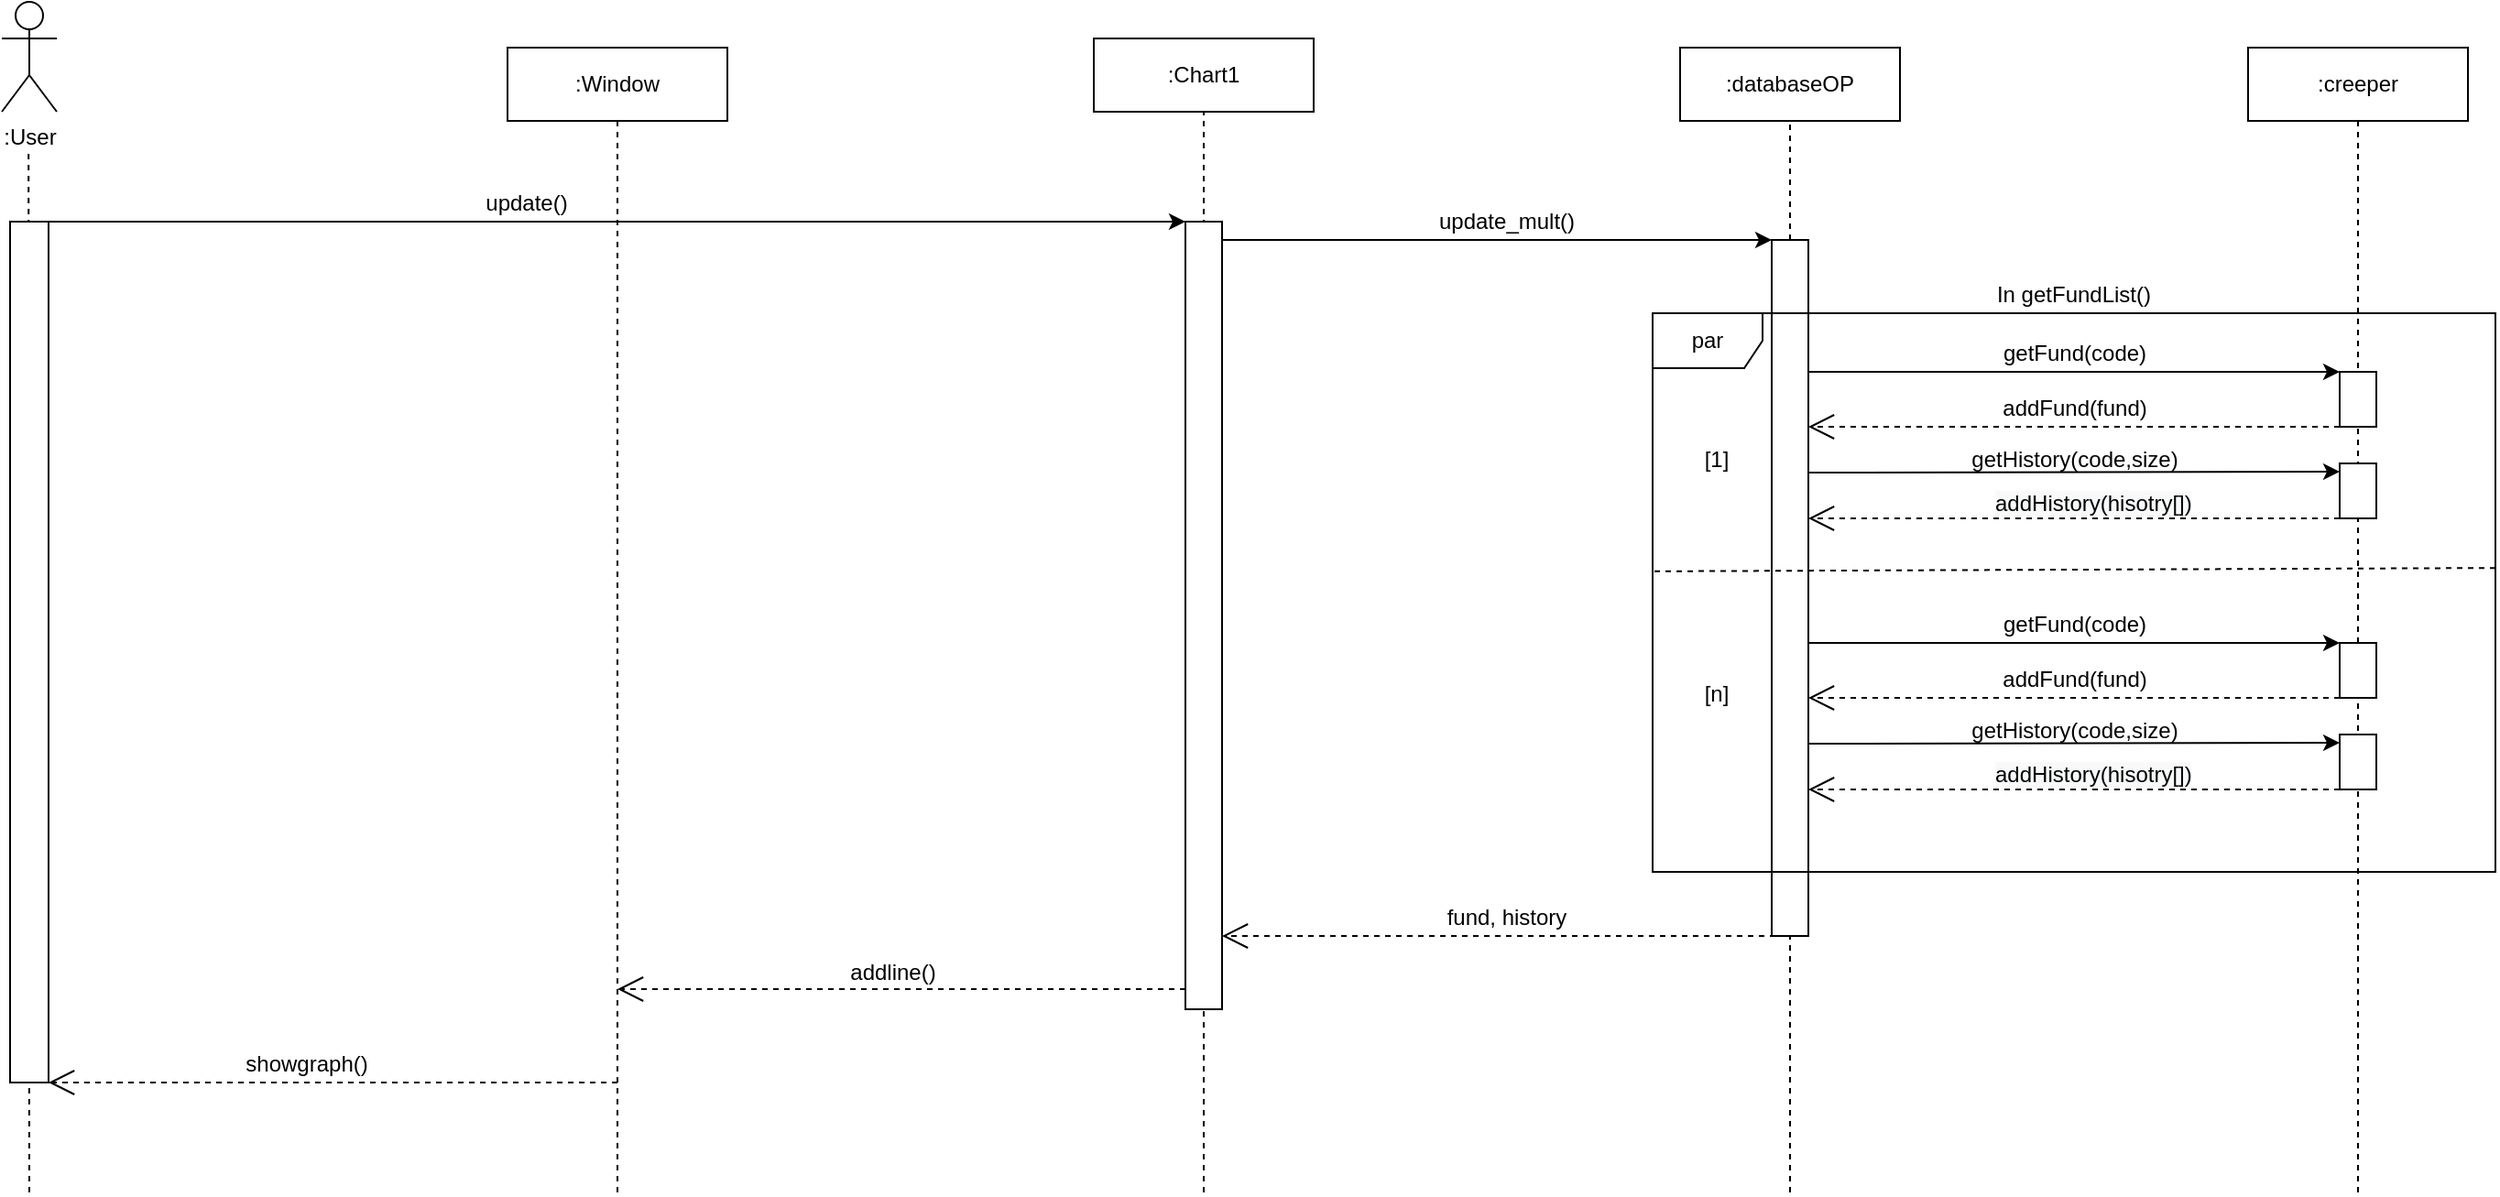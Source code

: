 <mxfile version="14.6.13" type="device"><diagram id="KZDOPT4EW0yqYYVbP570" name="第 1 页"><mxGraphModel dx="2013" dy="822" grid="1" gridSize="10" guides="1" tooltips="1" connect="1" arrows="1" fold="1" page="1" pageScale="1" pageWidth="827" pageHeight="1169" math="0" shadow="0"><root><mxCell id="0"/><mxCell id="1" parent="0"/><mxCell id="ini1Az6Pt6_Z53DdOIGX-115" value="" style="rounded=0;whiteSpace=wrap;html=1;" vertex="1" parent="1"><mxGeometry x="830" y="240" width="20" height="380" as="geometry"/></mxCell><mxCell id="ini1Az6Pt6_Z53DdOIGX-46" value=":User" style="shape=umlActor;verticalLabelPosition=bottom;verticalAlign=top;html=1;outlineConnect=0;" vertex="1" parent="1"><mxGeometry x="-136" y="110" width="30" height="60" as="geometry"/></mxCell><mxCell id="ini1Az6Pt6_Z53DdOIGX-47" value="" style="endArrow=none;dashed=1;html=1;entryX=0.5;entryY=1;entryDx=0;entryDy=0;" edge="1" parent="1" target="ini1Az6Pt6_Z53DdOIGX-57"><mxGeometry width="50" height="50" relative="1" as="geometry"><mxPoint x="200" y="760" as="sourcePoint"/><mxPoint x="200.5" y="200" as="targetPoint"/></mxGeometry></mxCell><mxCell id="ini1Az6Pt6_Z53DdOIGX-48" value=":Chart1" style="rounded=0;whiteSpace=wrap;html=1;" vertex="1" parent="1"><mxGeometry x="460" y="130" width="120" height="40" as="geometry"/></mxCell><mxCell id="ini1Az6Pt6_Z53DdOIGX-49" value="" style="endArrow=none;dashed=1;html=1;entryX=0.5;entryY=1;entryDx=0;entryDy=0;" edge="1" parent="1" target="ini1Az6Pt6_Z53DdOIGX-48"><mxGeometry width="50" height="50" relative="1" as="geometry"><mxPoint x="520" y="760" as="sourcePoint"/><mxPoint x="520" y="190" as="targetPoint"/></mxGeometry></mxCell><mxCell id="ini1Az6Pt6_Z53DdOIGX-50" value="" style="endArrow=classic;html=1;entryX=0;entryY=0;entryDx=0;entryDy=0;" edge="1" parent="1" target="ini1Az6Pt6_Z53DdOIGX-61"><mxGeometry width="50" height="50" relative="1" as="geometry"><mxPoint x="-120" y="230" as="sourcePoint"/><mxPoint x="520" y="230" as="targetPoint"/></mxGeometry></mxCell><mxCell id="ini1Az6Pt6_Z53DdOIGX-51" value="update()" style="text;html=1;align=center;verticalAlign=middle;resizable=0;points=[];autosize=1;strokeColor=none;" vertex="1" parent="1"><mxGeometry x="120" y="210" width="60" height="20" as="geometry"/></mxCell><mxCell id="ini1Az6Pt6_Z53DdOIGX-52" value="" style="endArrow=open;endFill=1;endSize=12;html=1;fontSize=20;dashed=1;" edge="1" parent="1"><mxGeometry width="160" relative="1" as="geometry"><mxPoint x="510" y="649" as="sourcePoint"/><mxPoint x="200" y="649" as="targetPoint"/></mxGeometry></mxCell><mxCell id="ini1Az6Pt6_Z53DdOIGX-53" value="addline()" style="text;html=1;align=center;verticalAlign=middle;resizable=0;points=[];autosize=1;strokeColor=none;" vertex="1" parent="1"><mxGeometry x="320" y="630" width="60" height="20" as="geometry"/></mxCell><mxCell id="ini1Az6Pt6_Z53DdOIGX-54" value=":databaseOP" style="rounded=0;whiteSpace=wrap;html=1;" vertex="1" parent="1"><mxGeometry x="780" y="135" width="120" height="40" as="geometry"/></mxCell><mxCell id="ini1Az6Pt6_Z53DdOIGX-55" value="" style="endArrow=none;dashed=1;html=1;entryX=0.5;entryY=1;entryDx=0;entryDy=0;startArrow=none;" edge="1" parent="1" source="ini1Az6Pt6_Z53DdOIGX-115" target="ini1Az6Pt6_Z53DdOIGX-54"><mxGeometry width="50" height="50" relative="1" as="geometry"><mxPoint x="840" y="570" as="sourcePoint"/><mxPoint x="840" y="195" as="targetPoint"/></mxGeometry></mxCell><mxCell id="ini1Az6Pt6_Z53DdOIGX-56" value="" style="endArrow=none;dashed=1;html=1;" edge="1" parent="1"><mxGeometry width="50" height="50" relative="1" as="geometry"><mxPoint x="-121" y="760" as="sourcePoint"/><mxPoint x="-121.42" y="190" as="targetPoint"/></mxGeometry></mxCell><mxCell id="ini1Az6Pt6_Z53DdOIGX-57" value=":Window" style="rounded=0;whiteSpace=wrap;html=1;" vertex="1" parent="1"><mxGeometry x="140" y="135" width="120" height="40" as="geometry"/></mxCell><mxCell id="ini1Az6Pt6_Z53DdOIGX-58" value="" style="endArrow=open;endFill=1;endSize=12;html=1;fontSize=20;dashed=1;entryX=1;entryY=1;entryDx=0;entryDy=0;" edge="1" parent="1" target="ini1Az6Pt6_Z53DdOIGX-60"><mxGeometry width="160" relative="1" as="geometry"><mxPoint x="200" y="700" as="sourcePoint"/><mxPoint x="-120" y="400" as="targetPoint"/></mxGeometry></mxCell><mxCell id="ini1Az6Pt6_Z53DdOIGX-59" value="showgraph()" style="text;html=1;align=center;verticalAlign=middle;resizable=0;points=[];autosize=1;strokeColor=none;" vertex="1" parent="1"><mxGeometry x="-10" y="680" width="80" height="20" as="geometry"/></mxCell><mxCell id="ini1Az6Pt6_Z53DdOIGX-60" value="" style="rounded=0;whiteSpace=wrap;html=1;" vertex="1" parent="1"><mxGeometry x="-131.5" y="230" width="21" height="470" as="geometry"/></mxCell><mxCell id="ini1Az6Pt6_Z53DdOIGX-61" value="" style="rounded=0;whiteSpace=wrap;html=1;" vertex="1" parent="1"><mxGeometry x="510" y="230" width="20" height="430" as="geometry"/></mxCell><mxCell id="ini1Az6Pt6_Z53DdOIGX-62" value=":creeper" style="rounded=0;whiteSpace=wrap;html=1;" vertex="1" parent="1"><mxGeometry x="1090" y="135" width="120" height="40" as="geometry"/></mxCell><mxCell id="ini1Az6Pt6_Z53DdOIGX-63" value="" style="endArrow=none;dashed=1;html=1;entryX=0.5;entryY=1;entryDx=0;entryDy=0;" edge="1" parent="1" target="ini1Az6Pt6_Z53DdOIGX-62"><mxGeometry width="50" height="50" relative="1" as="geometry"><mxPoint x="1150" y="760" as="sourcePoint"/><mxPoint x="1150" y="195" as="targetPoint"/></mxGeometry></mxCell><mxCell id="ini1Az6Pt6_Z53DdOIGX-64" value="" style="endArrow=classic;html=1;entryX=0;entryY=0;entryDx=0;entryDy=0;" edge="1" parent="1" target="ini1Az6Pt6_Z53DdOIGX-115"><mxGeometry width="50" height="50" relative="1" as="geometry"><mxPoint x="530" y="240" as="sourcePoint"/><mxPoint x="840" y="240" as="targetPoint"/></mxGeometry></mxCell><mxCell id="ini1Az6Pt6_Z53DdOIGX-85" value="update_mult()" style="text;html=1;align=center;verticalAlign=middle;resizable=0;points=[];autosize=1;strokeColor=none;" vertex="1" parent="1"><mxGeometry x="640" y="220" width="90" height="20" as="geometry"/></mxCell><mxCell id="ini1Az6Pt6_Z53DdOIGX-88" value="" style="rounded=0;whiteSpace=wrap;html=1;" vertex="1" parent="1"><mxGeometry x="1140" y="312" width="20" height="30" as="geometry"/></mxCell><mxCell id="ini1Az6Pt6_Z53DdOIGX-89" value="" style="endArrow=open;endFill=1;endSize=12;html=1;fontSize=20;exitX=0;exitY=1;exitDx=0;exitDy=0;dashed=1;" edge="1" parent="1" source="ini1Az6Pt6_Z53DdOIGX-88"><mxGeometry width="160" relative="1" as="geometry"><mxPoint x="760" y="412" as="sourcePoint"/><mxPoint x="850" y="342" as="targetPoint"/></mxGeometry></mxCell><mxCell id="ini1Az6Pt6_Z53DdOIGX-90" value="addFund(fund)" style="text;html=1;align=center;verticalAlign=middle;resizable=0;points=[];autosize=1;strokeColor=none;" vertex="1" parent="1"><mxGeometry x="950" y="322" width="90" height="20" as="geometry"/></mxCell><mxCell id="ini1Az6Pt6_Z53DdOIGX-91" value="" style="endArrow=classic;html=1;" edge="1" parent="1"><mxGeometry width="50" height="50" relative="1" as="geometry"><mxPoint x="850" y="367" as="sourcePoint"/><mxPoint x="1140" y="366.5" as="targetPoint"/></mxGeometry></mxCell><mxCell id="ini1Az6Pt6_Z53DdOIGX-92" value="" style="rounded=0;whiteSpace=wrap;html=1;" vertex="1" parent="1"><mxGeometry x="1140" y="362" width="20" height="30" as="geometry"/></mxCell><mxCell id="ini1Az6Pt6_Z53DdOIGX-93" value="" style="endArrow=open;endFill=1;endSize=12;html=1;fontSize=20;dashed=1;exitX=0;exitY=1;exitDx=0;exitDy=0;" edge="1" parent="1" source="ini1Az6Pt6_Z53DdOIGX-92"><mxGeometry width="160" relative="1" as="geometry"><mxPoint x="670" y="412" as="sourcePoint"/><mxPoint x="850" y="392" as="targetPoint"/></mxGeometry></mxCell><mxCell id="ini1Az6Pt6_Z53DdOIGX-94" value="&lt;span style=&quot;color: rgb(0 , 0 , 0) ; font-family: &amp;#34;helvetica&amp;#34; ; font-size: 12px ; font-style: normal ; font-weight: 400 ; letter-spacing: normal ; text-align: center ; text-indent: 0px ; text-transform: none ; word-spacing: 0px ; background-color: rgb(248 , 249 , 250) ; display: inline ; float: none&quot;&gt;addHistory(hisotry[])&lt;/span&gt;" style="text;whiteSpace=wrap;html=1;" vertex="1" parent="1"><mxGeometry x="950" y="370" width="100" height="30" as="geometry"/></mxCell><mxCell id="ini1Az6Pt6_Z53DdOIGX-95" value="" style="endArrow=classic;html=1;" edge="1" parent="1"><mxGeometry width="50" height="50" relative="1" as="geometry"><mxPoint x="850" y="312" as="sourcePoint"/><mxPoint x="1140" y="312" as="targetPoint"/></mxGeometry></mxCell><mxCell id="ini1Az6Pt6_Z53DdOIGX-96" value="" style="rounded=0;whiteSpace=wrap;html=1;" vertex="1" parent="1"><mxGeometry x="1140" y="460" width="20" height="30" as="geometry"/></mxCell><mxCell id="ini1Az6Pt6_Z53DdOIGX-97" value="" style="endArrow=open;endFill=1;endSize=12;html=1;fontSize=20;exitX=0;exitY=1;exitDx=0;exitDy=0;dashed=1;" edge="1" parent="1" source="ini1Az6Pt6_Z53DdOIGX-96"><mxGeometry width="160" relative="1" as="geometry"><mxPoint x="760" y="560" as="sourcePoint"/><mxPoint x="850" y="490" as="targetPoint"/></mxGeometry></mxCell><mxCell id="ini1Az6Pt6_Z53DdOIGX-98" value="addFund(fund)" style="text;html=1;align=center;verticalAlign=middle;resizable=0;points=[];autosize=1;strokeColor=none;" vertex="1" parent="1"><mxGeometry x="950" y="470" width="90" height="20" as="geometry"/></mxCell><mxCell id="ini1Az6Pt6_Z53DdOIGX-99" value="" style="endArrow=classic;html=1;" edge="1" parent="1"><mxGeometry width="50" height="50" relative="1" as="geometry"><mxPoint x="850" y="515" as="sourcePoint"/><mxPoint x="1140" y="514.5" as="targetPoint"/></mxGeometry></mxCell><mxCell id="ini1Az6Pt6_Z53DdOIGX-100" value="" style="rounded=0;whiteSpace=wrap;html=1;" vertex="1" parent="1"><mxGeometry x="1140" y="510" width="20" height="30" as="geometry"/></mxCell><mxCell id="ini1Az6Pt6_Z53DdOIGX-101" value="" style="endArrow=open;endFill=1;endSize=12;html=1;fontSize=20;dashed=1;exitX=0;exitY=1;exitDx=0;exitDy=0;" edge="1" parent="1" source="ini1Az6Pt6_Z53DdOIGX-100"><mxGeometry width="160" relative="1" as="geometry"><mxPoint x="670" y="560" as="sourcePoint"/><mxPoint x="850" y="540" as="targetPoint"/></mxGeometry></mxCell><mxCell id="ini1Az6Pt6_Z53DdOIGX-102" value="&lt;span style=&quot;color: rgb(0 , 0 , 0) ; font-family: &amp;#34;helvetica&amp;#34; ; font-size: 12px ; font-style: normal ; font-weight: 400 ; letter-spacing: normal ; text-align: center ; text-indent: 0px ; text-transform: none ; word-spacing: 0px ; background-color: rgb(248 , 249 , 250) ; display: inline ; float: none&quot;&gt;addHistory(hisotry[])&lt;/span&gt;" style="text;whiteSpace=wrap;html=1;" vertex="1" parent="1"><mxGeometry x="950" y="518" width="100" height="30" as="geometry"/></mxCell><mxCell id="ini1Az6Pt6_Z53DdOIGX-103" value="" style="endArrow=classic;html=1;" edge="1" parent="1"><mxGeometry width="50" height="50" relative="1" as="geometry"><mxPoint x="850" y="460" as="sourcePoint"/><mxPoint x="1140" y="460" as="targetPoint"/></mxGeometry></mxCell><mxCell id="ini1Az6Pt6_Z53DdOIGX-105" value="" style="endArrow=none;dashed=1;html=1;exitX=1;exitY=0.456;exitDx=0;exitDy=0;exitPerimeter=0;entryX=0;entryY=0.462;entryDx=0;entryDy=0;entryPerimeter=0;" edge="1" parent="1" source="ini1Az6Pt6_Z53DdOIGX-118" target="ini1Az6Pt6_Z53DdOIGX-118"><mxGeometry width="50" height="50" relative="1" as="geometry"><mxPoint x="1230.46" y="420.98" as="sourcePoint"/><mxPoint x="769.54" y="409.03" as="targetPoint"/></mxGeometry></mxCell><mxCell id="ini1Az6Pt6_Z53DdOIGX-106" value="[1]" style="text;html=1;strokeColor=none;fillColor=none;align=center;verticalAlign=middle;whiteSpace=wrap;rounded=0;" vertex="1" parent="1"><mxGeometry x="780" y="350" width="40" height="20" as="geometry"/></mxCell><mxCell id="ini1Az6Pt6_Z53DdOIGX-107" value="[n]" style="text;html=1;strokeColor=none;fillColor=none;align=center;verticalAlign=middle;whiteSpace=wrap;rounded=0;" vertex="1" parent="1"><mxGeometry x="780" y="478" width="40" height="20" as="geometry"/></mxCell><mxCell id="ini1Az6Pt6_Z53DdOIGX-109" value="getHistory(code,size)" style="text;html=1;align=center;verticalAlign=middle;resizable=0;points=[];autosize=1;strokeColor=none;" vertex="1" parent="1"><mxGeometry x="930" y="498" width="130" height="20" as="geometry"/></mxCell><mxCell id="ini1Az6Pt6_Z53DdOIGX-110" value="getHistory(code,size)" style="text;html=1;align=center;verticalAlign=middle;resizable=0;points=[];autosize=1;strokeColor=none;" vertex="1" parent="1"><mxGeometry x="930" y="350" width="130" height="20" as="geometry"/></mxCell><mxCell id="ini1Az6Pt6_Z53DdOIGX-112" value="getFund(code)" style="text;html=1;align=center;verticalAlign=middle;resizable=0;points=[];autosize=1;strokeColor=none;" vertex="1" parent="1"><mxGeometry x="950" y="292" width="90" height="20" as="geometry"/></mxCell><mxCell id="ini1Az6Pt6_Z53DdOIGX-113" value="getFund(code)" style="text;html=1;align=center;verticalAlign=middle;resizable=0;points=[];autosize=1;strokeColor=none;" vertex="1" parent="1"><mxGeometry x="950" y="440" width="90" height="20" as="geometry"/></mxCell><mxCell id="ini1Az6Pt6_Z53DdOIGX-118" value="par" style="shape=umlFrame;whiteSpace=wrap;html=1;" vertex="1" parent="1"><mxGeometry x="765" y="280" width="460" height="305" as="geometry"/></mxCell><mxCell id="ini1Az6Pt6_Z53DdOIGX-122" value="In getFundList()" style="text;html=1;strokeColor=none;fillColor=none;align=center;verticalAlign=middle;whiteSpace=wrap;rounded=0;" vertex="1" parent="1"><mxGeometry x="930" y="260" width="130" height="20" as="geometry"/></mxCell><mxCell id="ini1Az6Pt6_Z53DdOIGX-124" value="" style="endArrow=none;dashed=1;html=1;entryX=0.5;entryY=1;entryDx=0;entryDy=0;" edge="1" parent="1" target="ini1Az6Pt6_Z53DdOIGX-115"><mxGeometry width="50" height="50" relative="1" as="geometry"><mxPoint x="840" y="760" as="sourcePoint"/><mxPoint x="840" y="670" as="targetPoint"/></mxGeometry></mxCell><mxCell id="ini1Az6Pt6_Z53DdOIGX-126" value="" style="endArrow=open;endFill=1;endSize=12;html=1;fontSize=20;dashed=1;" edge="1" parent="1"><mxGeometry width="160" relative="1" as="geometry"><mxPoint x="850" y="620" as="sourcePoint"/><mxPoint x="530" y="620" as="targetPoint"/></mxGeometry></mxCell><mxCell id="ini1Az6Pt6_Z53DdOIGX-127" value="fund, history" style="text;html=1;align=center;verticalAlign=middle;resizable=0;points=[];autosize=1;strokeColor=none;" vertex="1" parent="1"><mxGeometry x="645" y="600" width="80" height="20" as="geometry"/></mxCell></root></mxGraphModel></diagram></mxfile>